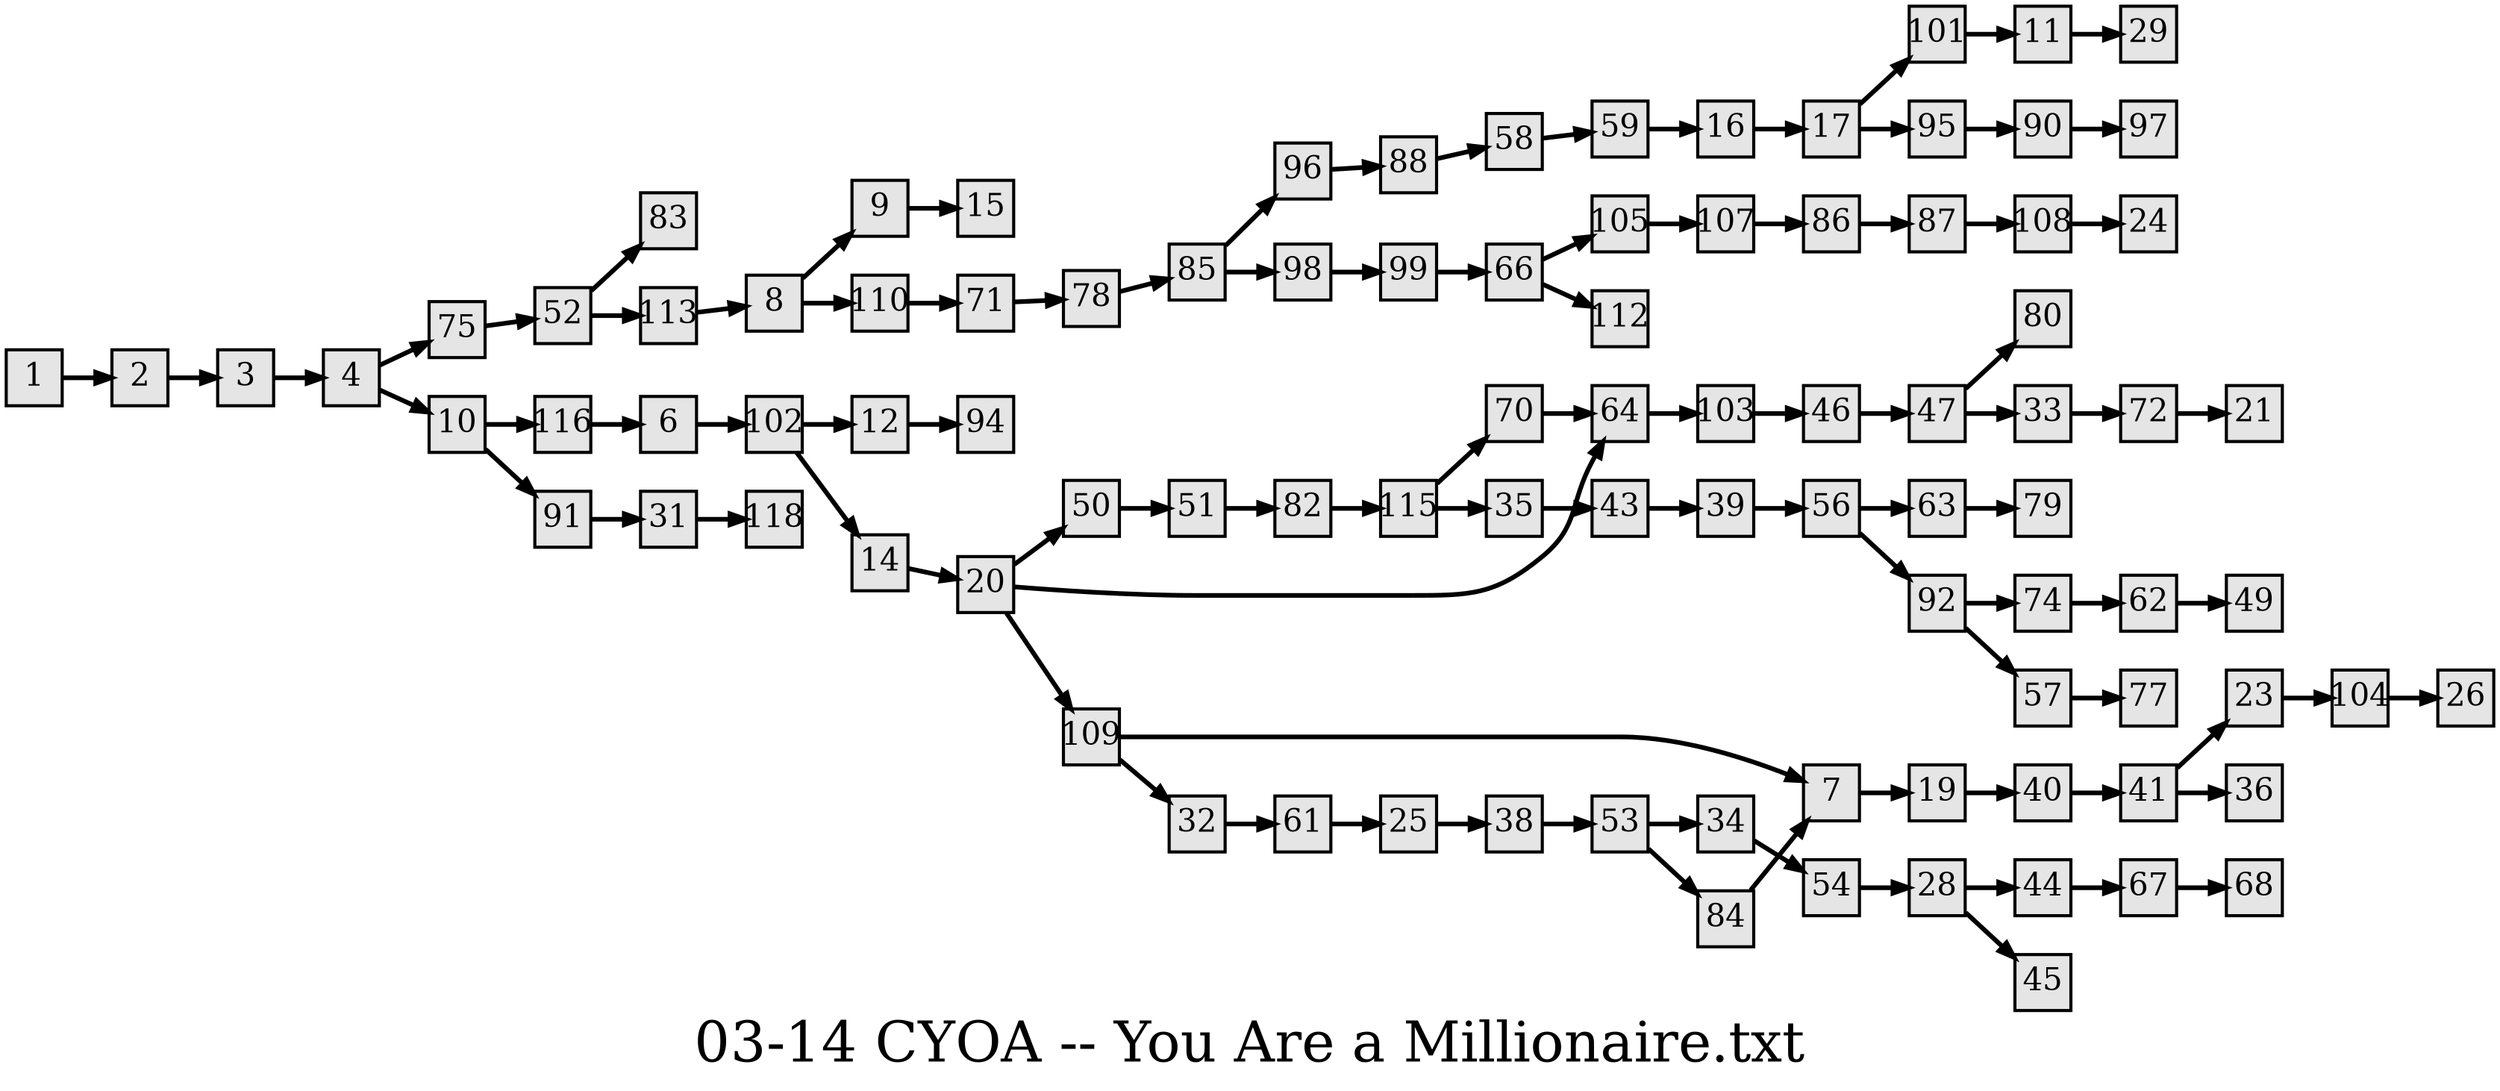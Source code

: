digraph g{
  graph [ label="03-14 CYOA -- You Are a Millionaire.txt" rankdir=LR, ordering=out, fontsize=36, nodesep="0.35", ranksep="0.45"];
  node  [shape=rect, penwidth=2, fontsize=20, style=filled, fillcolor=grey90, margin="0,0", labelfloat=true, regular=true, fixedsize=true];
  edge  [labelfloat=true, penwidth=3, fontsize=12];

  1 -> 2;
  2 -> 3;
  3 -> 4;
  4 -> 75;
  4 -> 10;
  6 -> 102;
  7 -> 19;
  8 -> 9;
  9 -> 15;
  10 -> 116;
  10 -> 91;
  11 -> 29;
  12 -> 94;
  14 -> 20;
  16 -> 17;
  17 -> 101;
  17 -> 95;
  19 -> 40;
  20 -> 50;
  20 -> 64;
  20 -> 109;
  23 -> 104;
  25 -> 38;
  28 -> 44;
  28 -> 45;
  31 -> 118;
  32 -> 61;
  33 -> 72;
  34 -> 54;
  35 -> 43;
  38 -> 53;
  39 -> 56;
  40 -> 41;
  41 -> 23;
  41 -> 36;
  43 -> 39;
  44 -> 67;
  46 -> 47;
  47 -> 80;
  47 -> 33;
  50 -> 51;
  51 -> 82;
  52 -> 83;
  52 -> 113;
  53 -> 34;
  53 -> 84;
  54 -> 28;
  56 -> 63;
  56 -> 92;
  57 -> 77;
  58 -> 59;
  59 -> 16;
  61 -> 25;
  62 -> 49;
  63 -> 79;
  64 -> 103;
  66 -> 105;
  66 -> 112;
  67 -> 68;
  70 -> 64;
  71 -> 78;
  72 -> 21;
  74 -> 62;
  75 -> 52;
  78 -> 85;
  82 -> 115;
  8 -> 110;
  84 -> 7;
  85 -> 96;
  85 -> 98;
  86 -> 87;
  87 -> 108;
  88 -> 58;
  90 -> 97;
  91 -> 31;
  92 -> 74;
  92 -> 57;
  95 -> 90;
  96 -> 88;
  98 -> 99;
  99 -> 66;
  101 -> 11;
  102 -> 12;
  102 -> 14;
  103 -> 46;
  104 -> 26;
  105 -> 107;
  107 -> 86;
  108 -> 24;
  109 -> 7;
  109 -> 32;
  110 -> 71;
  113 -> 8;
  115 -> 70;
  115 -> 35;
  116 -> 6;
}

